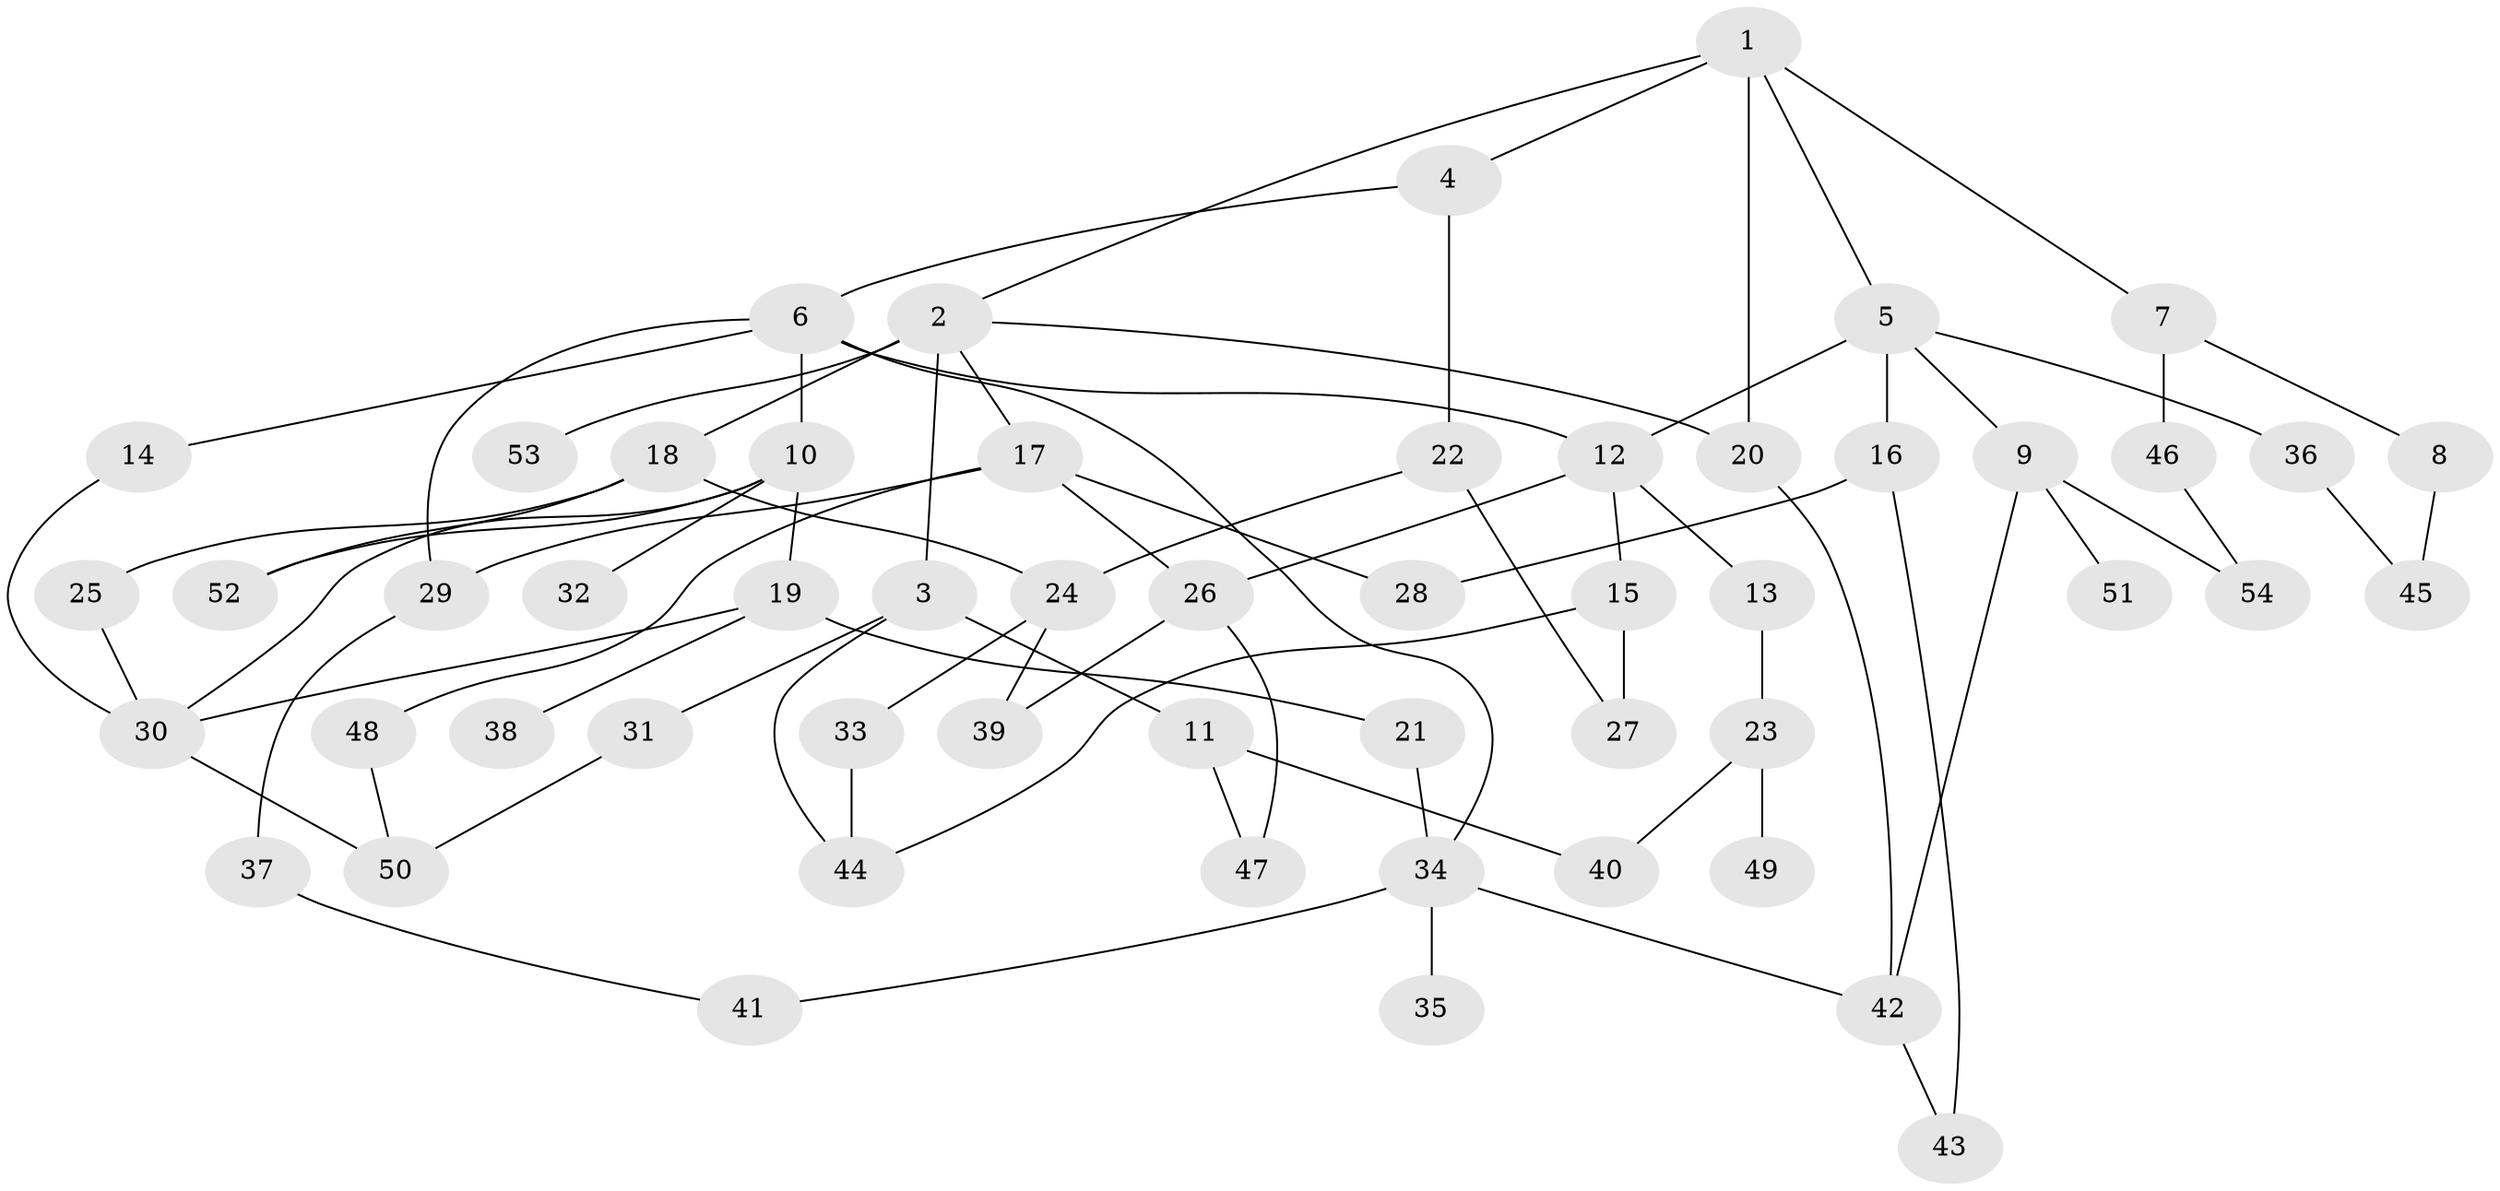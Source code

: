 // coarse degree distribution, {7: 0.09090909090909091, 5: 0.09090909090909091, 6: 0.09090909090909091, 3: 0.2727272727272727, 2: 0.18181818181818182, 4: 0.13636363636363635, 10: 0.045454545454545456, 1: 0.09090909090909091}
// Generated by graph-tools (version 1.1) at 2025/49/03/04/25 22:49:08]
// undirected, 54 vertices, 78 edges
graph export_dot {
  node [color=gray90,style=filled];
  1;
  2;
  3;
  4;
  5;
  6;
  7;
  8;
  9;
  10;
  11;
  12;
  13;
  14;
  15;
  16;
  17;
  18;
  19;
  20;
  21;
  22;
  23;
  24;
  25;
  26;
  27;
  28;
  29;
  30;
  31;
  32;
  33;
  34;
  35;
  36;
  37;
  38;
  39;
  40;
  41;
  42;
  43;
  44;
  45;
  46;
  47;
  48;
  49;
  50;
  51;
  52;
  53;
  54;
  1 -- 2;
  1 -- 4;
  1 -- 5;
  1 -- 7;
  1 -- 20;
  2 -- 3;
  2 -- 17;
  2 -- 18;
  2 -- 20;
  2 -- 53;
  3 -- 11;
  3 -- 31;
  3 -- 44;
  4 -- 6;
  4 -- 22;
  5 -- 9;
  5 -- 12;
  5 -- 16;
  5 -- 36;
  6 -- 10;
  6 -- 14;
  6 -- 34;
  6 -- 12;
  6 -- 29;
  7 -- 8;
  7 -- 46;
  8 -- 45;
  9 -- 51;
  9 -- 54;
  9 -- 42;
  10 -- 19;
  10 -- 32;
  10 -- 52;
  10 -- 30;
  11 -- 40;
  11 -- 47;
  12 -- 13;
  12 -- 15;
  12 -- 26;
  13 -- 23;
  14 -- 30;
  15 -- 44;
  15 -- 27;
  16 -- 28;
  16 -- 43;
  17 -- 28;
  17 -- 29;
  17 -- 48;
  17 -- 26;
  18 -- 24;
  18 -- 25;
  18 -- 52;
  19 -- 21;
  19 -- 30;
  19 -- 38;
  20 -- 42;
  21 -- 34;
  22 -- 27;
  22 -- 24;
  23 -- 40;
  23 -- 49;
  24 -- 33;
  24 -- 39;
  25 -- 30;
  26 -- 39;
  26 -- 47;
  29 -- 37;
  30 -- 50;
  31 -- 50;
  33 -- 44;
  34 -- 35;
  34 -- 41;
  34 -- 42;
  36 -- 45;
  37 -- 41;
  42 -- 43;
  46 -- 54;
  48 -- 50;
}
